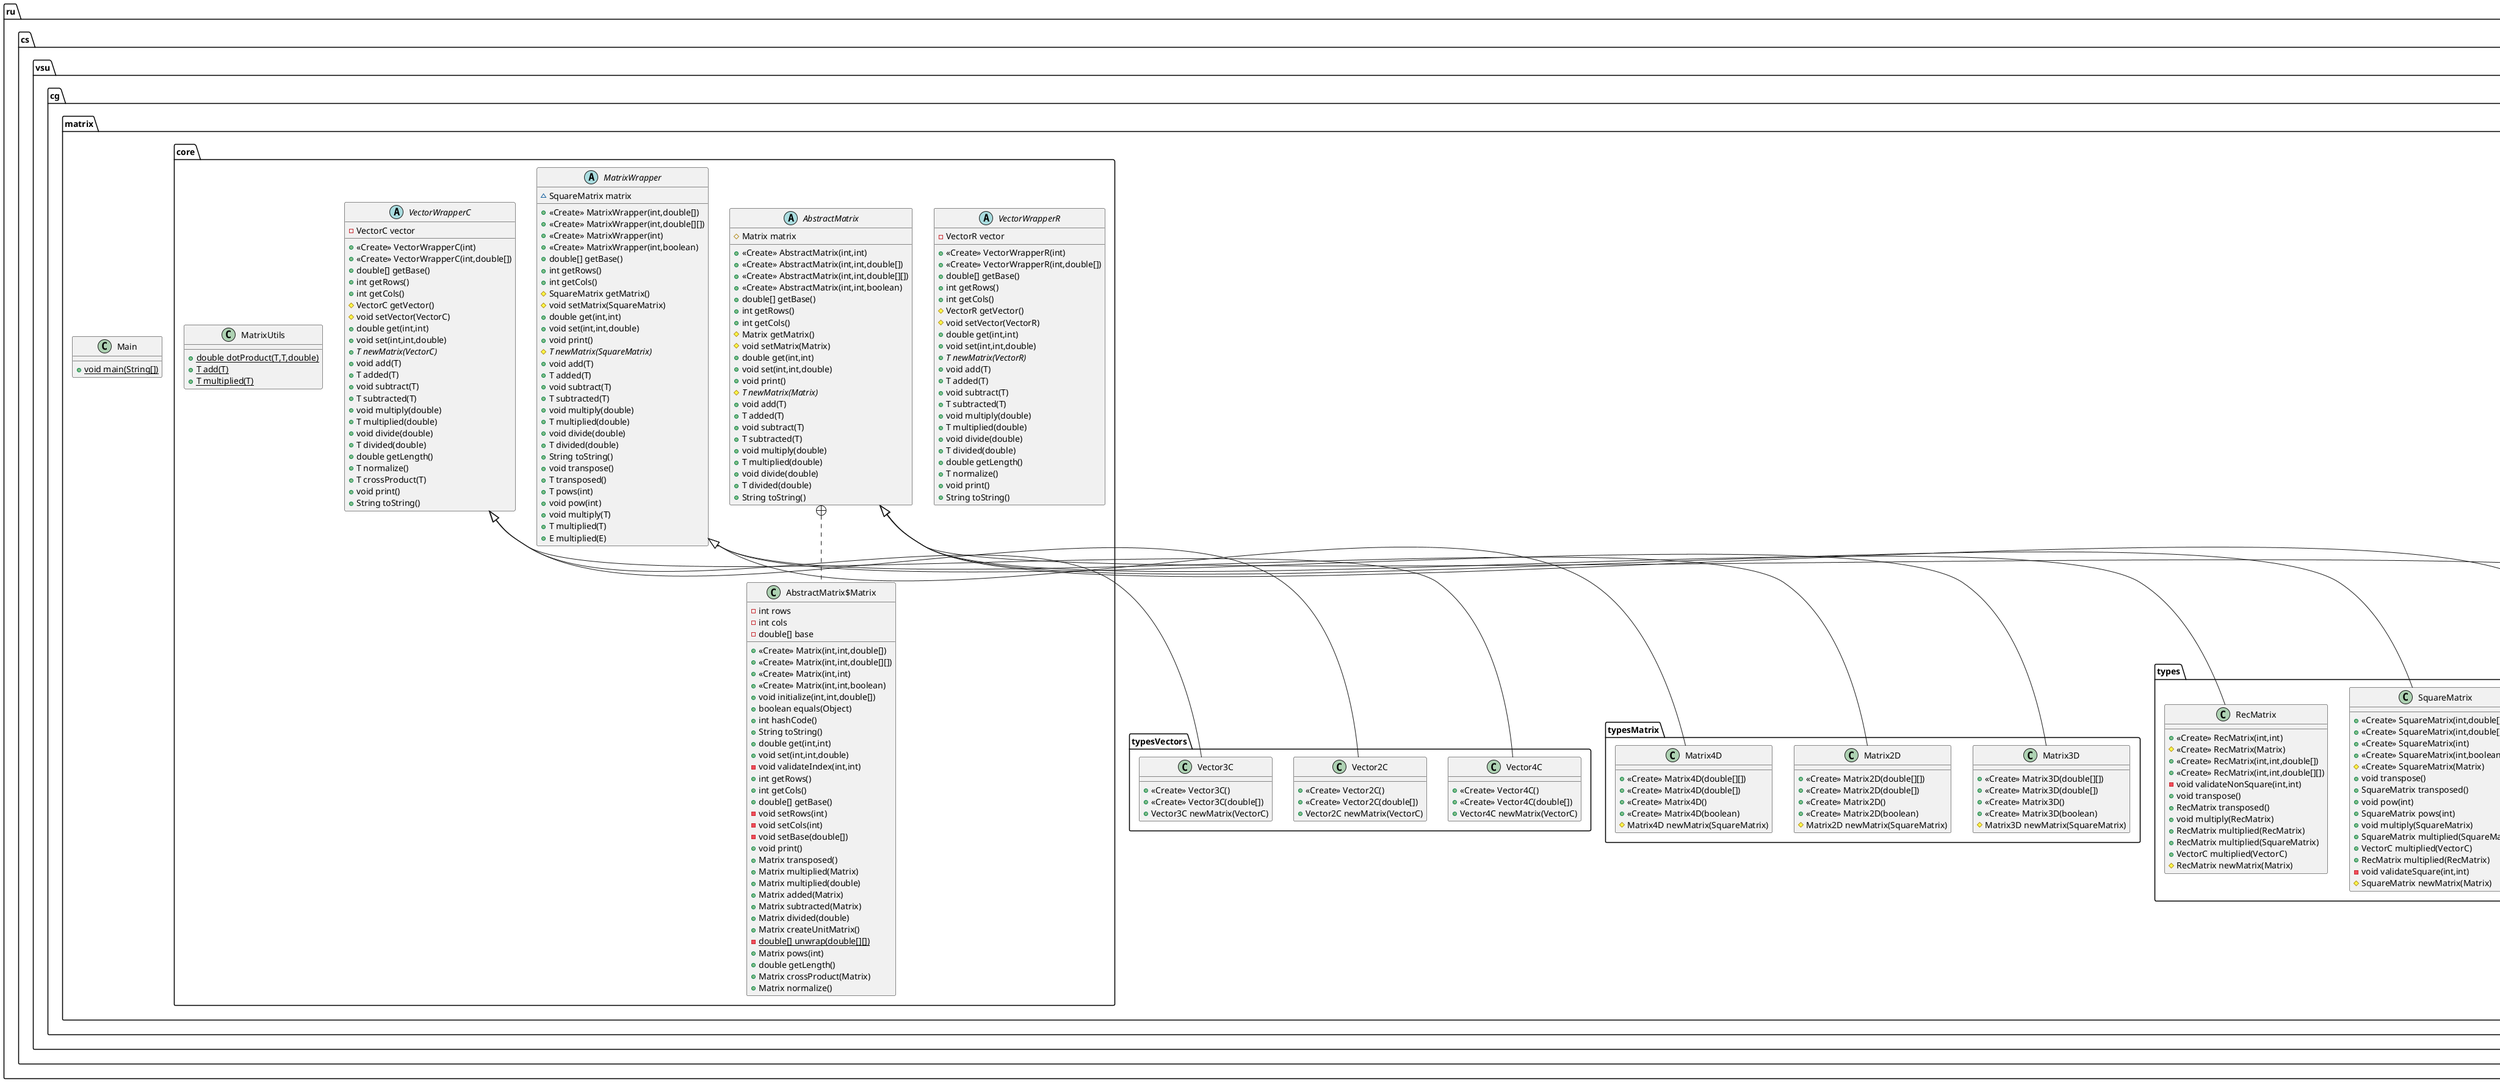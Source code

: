 @startuml
class ru.cs.vsu.cg.matrix.typesMatrix.Matrix2D {
+ <<Create>> Matrix2D(double[][])
+ <<Create>> Matrix2D(double[])
+ <<Create>> Matrix2D()
+ <<Create>> Matrix2D(boolean)
# Matrix2D newMatrix(SquareMatrix)
}

abstract class ru.cs.vsu.cg.matrix.core.VectorWrapperR {
- VectorR vector
+ <<Create>> VectorWrapperR(int)
+ <<Create>> VectorWrapperR(int,double[])
+ double[] getBase()
+ int getRows()
+ int getCols()
# VectorR getVector()
# void setVector(VectorR)
+ double get(int,int)
+ void set(int,int,double)
+ {abstract}T newMatrix(VectorR)
+ void add(T)
+ T added(T)
+ void subtract(T)
+ T subtracted(T)
+ void multiply(double)
+ T multiplied(double)
+ void divide(double)
+ T divided(double)
+ double getLength()
+ T normalize()
+ void print()
+ String toString()
}


class ru.cs.vsu.cg.matrix.types.SquareMatrix {
+ <<Create>> SquareMatrix(int,double[])
+ <<Create>> SquareMatrix(int,double[][])
+ <<Create>> SquareMatrix(int)
+ <<Create>> SquareMatrix(int,boolean)
# <<Create>> SquareMatrix(Matrix)
+ void transpose()
+ SquareMatrix transposed()
+ void pow(int)
+ SquareMatrix pows(int)
+ void multiply(SquareMatrix)
+ SquareMatrix multiplied(SquareMatrix)
+ VectorC multiplied(VectorC)
+ RecMatrix multiplied(RecMatrix)
- void validateSquare(int,int)
# SquareMatrix newMatrix(Matrix)
}

class ru.cs.vsu.cg.matrix.types.RecMatrix {
+ <<Create>> RecMatrix(int,int)
# <<Create>> RecMatrix(Matrix)
+ <<Create>> RecMatrix(int,int,double[])
+ <<Create>> RecMatrix(int,int,double[][])
- void validateNonSquare(int,int)
+ void transpose()
+ RecMatrix transposed()
+ void multiply(RecMatrix)
+ RecMatrix multiplied(RecMatrix)
+ RecMatrix multiplied(SquareMatrix)
+ VectorC multiplied(VectorC)
# RecMatrix newMatrix(Matrix)
}

abstract class ru.cs.vsu.cg.matrix.core.VectorWrapperC {
- VectorC vector
+ <<Create>> VectorWrapperC(int)
+ <<Create>> VectorWrapperC(int,double[])
+ double[] getBase()
+ int getRows()
+ int getCols()
# VectorC getVector()
# void setVector(VectorC)
+ double get(int,int)
+ void set(int,int,double)
+ {abstract}T newMatrix(VectorC)
+ void add(T)
+ T added(T)
+ void subtract(T)
+ T subtracted(T)
+ void multiply(double)
+ T multiplied(double)
+ void divide(double)
+ T divided(double)
+ double getLength()
+ T normalize()
+ T crossProduct(T)
+ void print()
+ String toString()
}


abstract class ru.cs.vsu.cg.matrix.core.MatrixWrapper {
~ SquareMatrix matrix
+ <<Create>> MatrixWrapper(int,double[])
+ <<Create>> MatrixWrapper(int,double[][])
+ <<Create>> MatrixWrapper(int)
+ <<Create>> MatrixWrapper(int,boolean)
+ double[] getBase()
+ int getRows()
+ int getCols()
# SquareMatrix getMatrix()
# void setMatrix(SquareMatrix)
+ double get(int,int)
+ void set(int,int,double)
+ void print()
# {abstract}T newMatrix(SquareMatrix)
+ void add(T)
+ T added(T)
+ void subtract(T)
+ T subtracted(T)
+ void multiply(double)
+ T multiplied(double)
+ void divide(double)
+ T divided(double)
+ String toString()
+ void transpose()
+ T transposed()
+ T pows(int)
+ void pow(int)
+ void multiply(T)
+ T multiplied(T)
+ E multiplied(E)
}


class ru.cs.vsu.cg.matrix.types.VectorC {
+ <<Create>> VectorC(int)
+ <<Create>> VectorC(int,double[])
# <<Create>> VectorC(Matrix)
+ RecMatrix multiplied(VectorR)
+ VectorC normalize()
+ double getLength()
+ VectorC crossProduct(VectorC)
- void validateColumnVector(int,int)
# VectorC newMatrix(Matrix)
}

class ru.cs.vsu.cg.matrix.typesVectors.Vector2C {
+ <<Create>> Vector2C()
+ <<Create>> Vector2C(double[])
+ Vector2C newMatrix(VectorC)
}

class ru.cs.vsu.cg.matrix.typesVectors.Vector3C {
+ <<Create>> Vector3C()
+ <<Create>> Vector3C(double[])
+ Vector3C newMatrix(VectorC)
}

class ru.cs.vsu.cg.matrix.Main {
+ {static} void main(String[])
}

abstract class ru.cs.vsu.cg.matrix.core.AbstractMatrix {
# Matrix matrix
+ <<Create>> AbstractMatrix(int,int)
+ <<Create>> AbstractMatrix(int,int,double[])
+ <<Create>> AbstractMatrix(int,int,double[][])
+ <<Create>> AbstractMatrix(int,int,boolean)
+ double[] getBase()
+ int getRows()
+ int getCols()
# Matrix getMatrix()
# void setMatrix(Matrix)
+ double get(int,int)
+ void set(int,int,double)
+ void print()
# {abstract}T newMatrix(Matrix)
+ void add(T)
+ T added(T)
+ void subtract(T)
+ T subtracted(T)
+ void multiply(double)
+ T multiplied(double)
+ void divide(double)
+ T divided(double)
+ String toString()
}


class ru.cs.vsu.cg.matrix.core.AbstractMatrix$Matrix {
- int rows
- int cols
- double[] base
+ <<Create>> Matrix(int,int,double[])
+ <<Create>> Matrix(int,int,double[][])
+ <<Create>> Matrix(int,int)
+ <<Create>> Matrix(int,int,boolean)
+ void initialize(int,int,double[])
+ boolean equals(Object)
+ int hashCode()
+ String toString()
+ double get(int,int)
+ void set(int,int,double)
- void validateIndex(int,int)
+ int getRows()
+ int getCols()
+ double[] getBase()
- void setRows(int)
- void setCols(int)
- void setBase(double[])
+ void print()
+ Matrix transposed()
+ Matrix multiplied(Matrix)
+ Matrix multiplied(double)
+ Matrix added(Matrix)
+ Matrix subtracted(Matrix)
+ Matrix divided(double)
+ Matrix createUnitMatrix()
- {static} double[] unwrap(double[][])
+ Matrix pows(int)
+ double getLength()
+ Matrix crossProduct(Matrix)
+ Matrix normalize()
}


class ru.cs.vsu.cg.matrix.core.MatrixUtils {
+ {static} double dotProduct(T,T,double)
+ {static} T add(T)
+ {static} T multiplied(T)
}

class ru.cs.vsu.cg.matrix.types.VectorR {
+ <<Create>> VectorR(int)
+ <<Create>> VectorR(int,double[])
# <<Create>> VectorR(Matrix)
+ VectorR multiplied(SquareMatrix)
+ VectorR multiplied(RecMatrix)
+ double multiplied(VectorC)
+ VectorR normalize()
+ double getLength()
- void validateRowVector(int,int)
# VectorR newMatrix(Matrix)
}

class ru.cs.vsu.cg.matrix.typesMatrix.Matrix4D {
+ <<Create>> Matrix4D(double[][])
+ <<Create>> Matrix4D(double[])
+ <<Create>> Matrix4D()
+ <<Create>> Matrix4D(boolean)
# Matrix4D newMatrix(SquareMatrix)
}

class ru.cs.vsu.cg.matrix.typesVectors.Vector4C {
+ <<Create>> Vector4C()
+ <<Create>> Vector4C(double[])
+ Vector4C newMatrix(VectorC)
}

class ru.cs.vsu.cg.matrix.typesMatrix.Matrix3D {
+ <<Create>> Matrix3D(double[][])
+ <<Create>> Matrix3D(double[])
+ <<Create>> Matrix3D()
+ <<Create>> Matrix3D(boolean)
# Matrix3D newMatrix(SquareMatrix)
}



ru.cs.vsu.cg.matrix.core.MatrixWrapper <|-- ru.cs.vsu.cg.matrix.typesMatrix.Matrix2D
ru.cs.vsu.cg.matrix.core.AbstractMatrix <|-- ru.cs.vsu.cg.matrix.types.SquareMatrix
ru.cs.vsu.cg.matrix.core.AbstractMatrix <|-- ru.cs.vsu.cg.matrix.types.RecMatrix
ru.cs.vsu.cg.matrix.core.AbstractMatrix <|-- ru.cs.vsu.cg.matrix.types.VectorC
ru.cs.vsu.cg.matrix.core.VectorWrapperC <|-- ru.cs.vsu.cg.matrix.typesVectors.Vector2C
ru.cs.vsu.cg.matrix.core.VectorWrapperC <|-- ru.cs.vsu.cg.matrix.typesVectors.Vector3C
ru.cs.vsu.cg.matrix.core.AbstractMatrix +.. ru.cs.vsu.cg.matrix.core.AbstractMatrix$Matrix
ru.cs.vsu.cg.matrix.core.AbstractMatrix <|-- ru.cs.vsu.cg.matrix.types.VectorR
ru.cs.vsu.cg.matrix.core.MatrixWrapper <|-- ru.cs.vsu.cg.matrix.typesMatrix.Matrix4D
ru.cs.vsu.cg.matrix.core.VectorWrapperC <|-- ru.cs.vsu.cg.matrix.typesVectors.Vector4C
ru.cs.vsu.cg.matrix.core.MatrixWrapper <|-- ru.cs.vsu.cg.matrix.typesMatrix.Matrix3D
@enduml